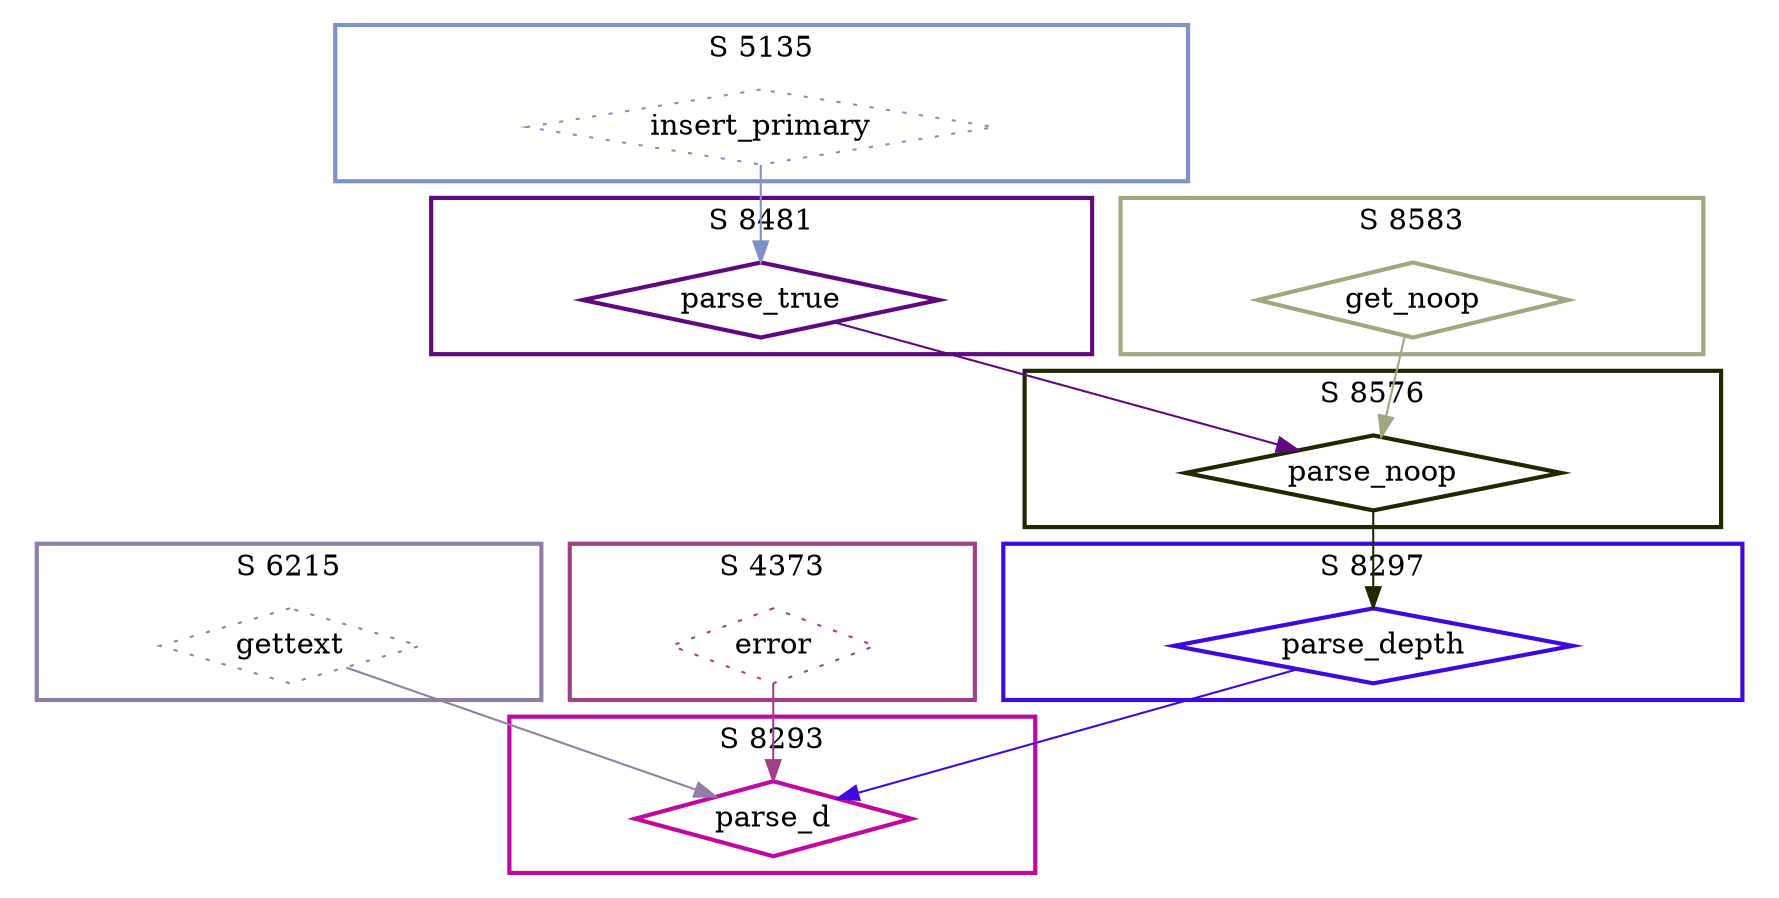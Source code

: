 digraph G {
  ratio=0.500000;
  "UV gettext (6215)" [shape=diamond, label="gettext", color="#9080A8",
                       style=dotted];
  "UV error (4373)" [shape=diamond, label="error", color="#A04088",
                     style=dotted];
  "UV parse_noop (8576)" [shape=diamond, label="parse_noop", color="#202800",
                          style=bold];
  "UV parse_true (8481)" [shape=diamond, label="parse_true", color="#600880",
                          style=bold];
  "UV get_noop (8583)" [shape=diamond, label="get_noop", color="#A0A880",
                        style=bold];
  "UV parse_d (8293)" [shape=diamond, label="parse_d", color="#C008A0",
                       style=bold];
  "UV parse_depth (8297)" [shape=diamond, label="parse_depth",
                           color="#4008E0", style=bold];
  "UV insert_primary (5135)" [shape=diamond, label="insert_primary",
                              color="#8090C8", style=dotted];
  
  subgraph cluster_8297 { label="S 8297";
    color="#4008E0";
    style=bold;
    "UV parse_depth (8297)"; };
  subgraph cluster_8576 { label="S 8576";
    color="#202800";
    style=bold;
    "UV parse_noop (8576)"; };
  subgraph cluster_4373 { label="S 4373";
    color="#A04088";
    style=bold;
    "UV error (4373)"; };
  subgraph cluster_5135 { label="S 5135";
    color="#8090C8";
    style=bold;
    "UV insert_primary (5135)"; };
  subgraph cluster_6215 { label="S 6215";
    color="#9080A8";
    style=bold;
    "UV gettext (6215)"; };
  subgraph cluster_8293 { label="S 8293";
    color="#C008A0";
    style=bold;
    "UV parse_d (8293)"; };
  subgraph cluster_8583 { label="S 8583";
    color="#A0A880";
    style=bold;
    "UV get_noop (8583)"; };
  subgraph cluster_8481 { label="S 8481";
    color="#600880";
    style=bold;
    "UV parse_true (8481)"; };
  
  "UV gettext (6215)" -> "UV parse_d (8293)" [color="#9080A8"];
  "UV error (4373)" -> "UV parse_d (8293)" [color="#A04088"];
  "UV parse_noop (8576)" -> "UV parse_depth (8297)" [color="#202800"];
  "UV parse_true (8481)" -> "UV parse_noop (8576)" [color="#600880"];
  "UV get_noop (8583)" -> "UV parse_noop (8576)" [color="#A0A880"];
  "UV parse_depth (8297)" -> "UV parse_d (8293)" [color="#4008E0"];
  "UV insert_primary (5135)" -> "UV parse_true (8481)" [color="#8090C8"];
  
  }